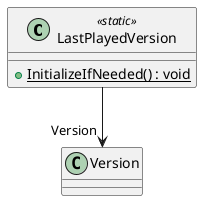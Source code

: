@startuml
class LastPlayedVersion <<static>> {
    + {static} InitializeIfNeeded() : void
}
LastPlayedVersion --> "Version" Version
@enduml
